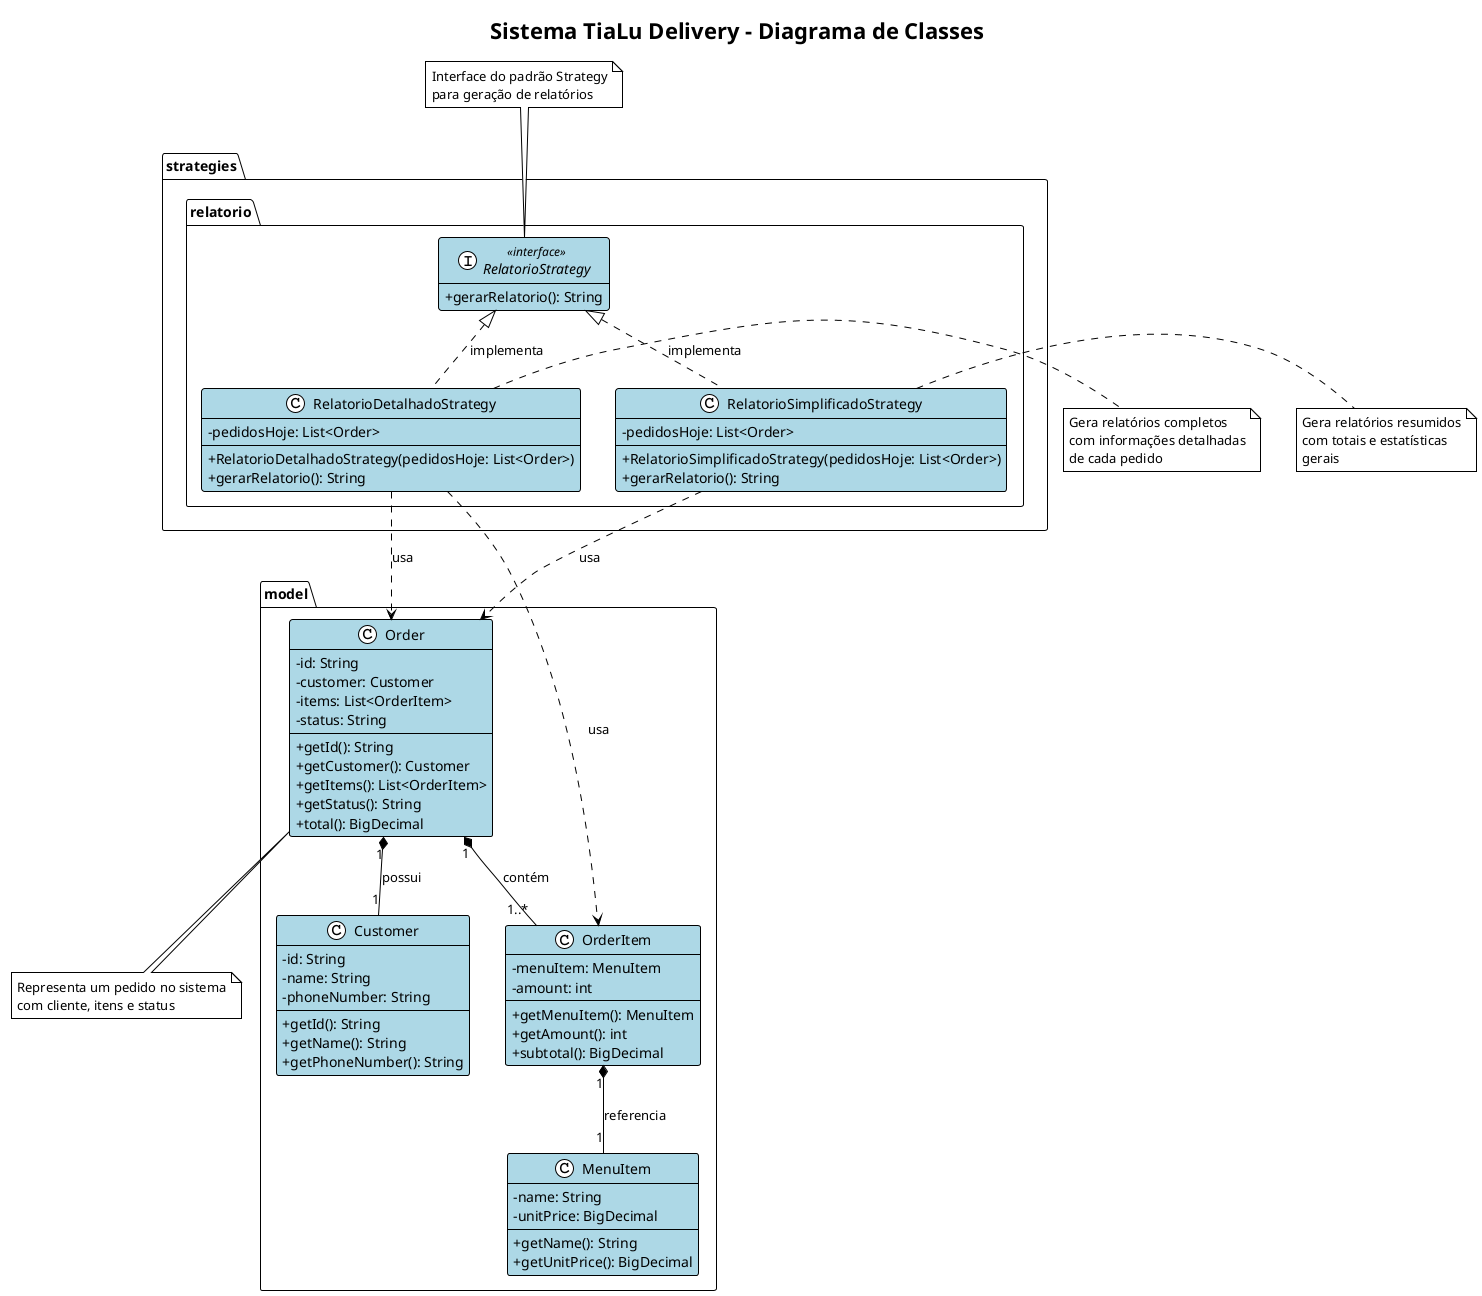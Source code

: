 @startuml TiaLuDeliveryClassDiagram
!theme plain

title Sistema TiaLu Delivery - Diagrama de Classes
' Configurações de estilo para forçar símbolos + e -
skinparam classAttributeIconSize 0
skinparam class {
    BackgroundColor lightblue
    BorderColor black
    ArrowColor black
}
' Força exibição de texto ao invés de ícones
hide empty members
skinparam monochrome false

' ================================
' PADRÃO STRATEGY - RELATÓRIOS
' ================================

package "strategies.relatorio" {
    interface RelatorioStrategy <<interface>> {
        +gerarRelatorio(): String
    }

    class RelatorioDetalhadoStrategy {
        -pedidosHoje: List<Order>
        +RelatorioDetalhadoStrategy(pedidosHoje: List<Order>)
        +gerarRelatorio(): String
    }

    class RelatorioSimplificadoStrategy {
        -pedidosHoje: List<Order>
        +RelatorioSimplificadoStrategy(pedidosHoje: List<Order>)
        +gerarRelatorio(): String
    }
}

' ================================
' MODELOS DE DOMÍNIO (Inferidos)
' ================================

package "model" {
    class Order {
        -id: String
        -customer: Customer
        -items: List<OrderItem>
        -status: String
        +getId(): String
        +getCustomer(): Customer
        +getItems(): List<OrderItem>
        +getStatus(): String
        +total(): BigDecimal
    }

    class OrderItem {
        -menuItem: MenuItem
        -amount: int
        +getMenuItem(): MenuItem
        +getAmount(): int
        +subtotal(): BigDecimal
    }

    class Customer {
        -id: String
        -name: String
        -phoneNumber: String
        +getId(): String
        +getName(): String
        +getPhoneNumber(): String
    }

    class MenuItem {
        -name: String
        -unitPrice: BigDecimal
        +getName(): String
        +getUnitPrice(): BigDecimal
    }
}

' ================================
' RELAÇÕES
' ================================

' Implementações do Strategy
RelatorioStrategy <|.. RelatorioDetalhadoStrategy : implementa
RelatorioStrategy <|.. RelatorioSimplificadoStrategy : implementa

' Relações de uso/dependência
RelatorioDetalhadoStrategy ..> Order : usa
RelatorioSimplificadoStrategy ..> Order : usa
RelatorioDetalhadoStrategy ..> OrderItem : usa

' Relações entre modelos
Order "1" *-- "1..*" OrderItem : contém
Order "1" *-- "1" Customer : possui
OrderItem "1" *-- "1" MenuItem : referencia

' ================================
' NOTAS EXPLICATIVAS
' ================================

note top of RelatorioStrategy : Interface do padrão Strategy\npara geração de relatórios

note right of RelatorioDetalhadoStrategy : Gera relatórios completos\ncom informações detalhadas\nde cada pedido

note right of RelatorioSimplificadoStrategy : Gera relatórios resumidos\ncom totais e estatísticas\ngerais

note bottom of Order : Representa um pedido no sistema\ncom cliente, itens e status

@enduml

